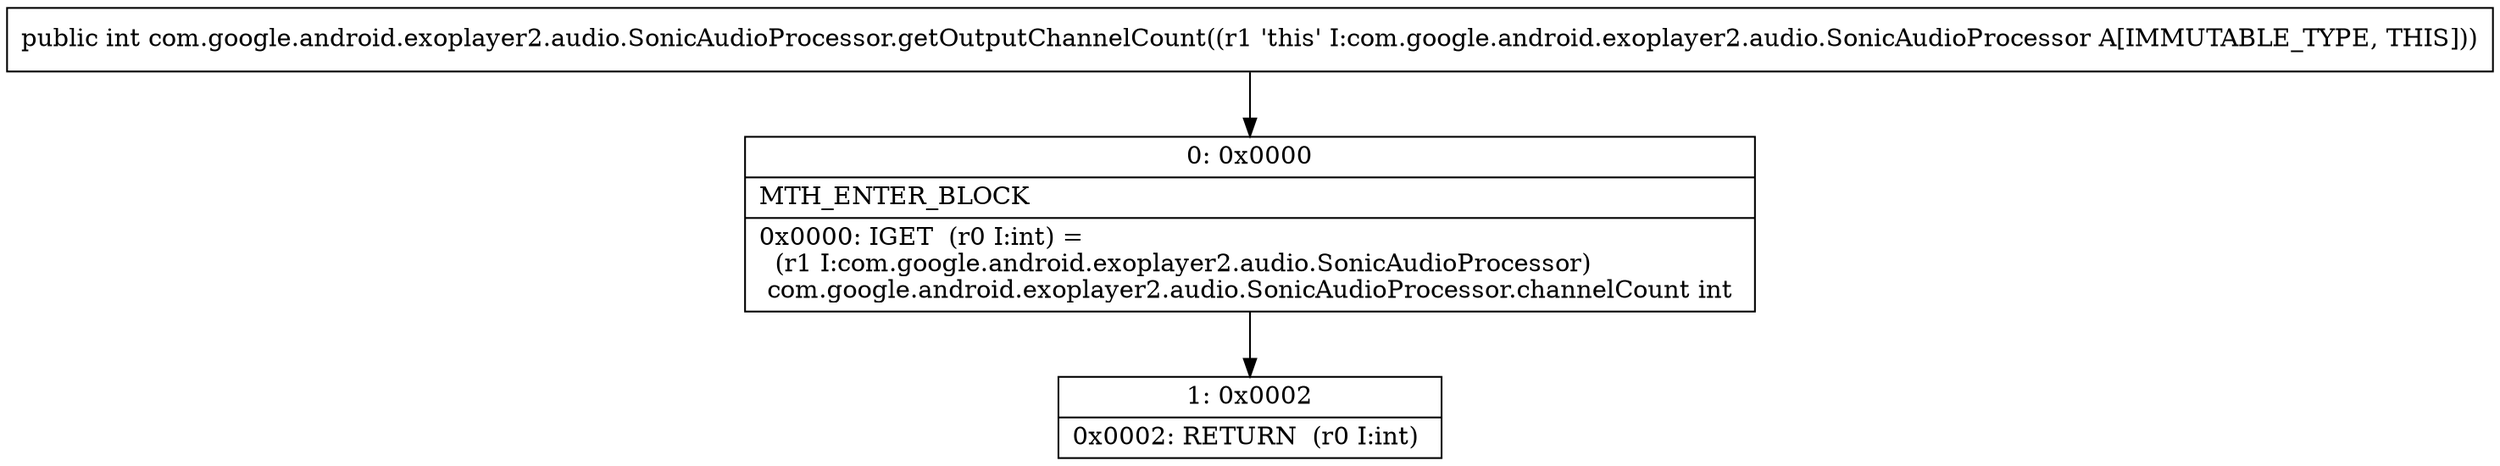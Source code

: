 digraph "CFG forcom.google.android.exoplayer2.audio.SonicAudioProcessor.getOutputChannelCount()I" {
Node_0 [shape=record,label="{0\:\ 0x0000|MTH_ENTER_BLOCK\l|0x0000: IGET  (r0 I:int) = \l  (r1 I:com.google.android.exoplayer2.audio.SonicAudioProcessor)\l com.google.android.exoplayer2.audio.SonicAudioProcessor.channelCount int \l}"];
Node_1 [shape=record,label="{1\:\ 0x0002|0x0002: RETURN  (r0 I:int) \l}"];
MethodNode[shape=record,label="{public int com.google.android.exoplayer2.audio.SonicAudioProcessor.getOutputChannelCount((r1 'this' I:com.google.android.exoplayer2.audio.SonicAudioProcessor A[IMMUTABLE_TYPE, THIS])) }"];
MethodNode -> Node_0;
Node_0 -> Node_1;
}

